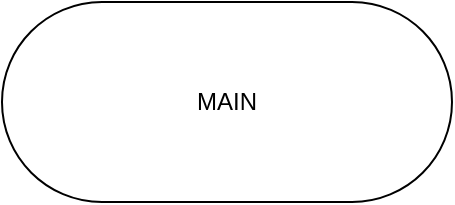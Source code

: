 <mxfile version="24.8.4">
  <diagram name="Page-1" id="Xmy_bfo--NzPwHFVNVoX">
    <mxGraphModel dx="1162" dy="773" grid="1" gridSize="10" guides="1" tooltips="1" connect="1" arrows="1" fold="1" page="1" pageScale="1" pageWidth="850" pageHeight="1100" math="0" shadow="0">
      <root>
        <mxCell id="0" />
        <mxCell id="1" parent="0" />
        <mxCell id="OESnaehbrKkbTBoyaZxh-1" value="MAIN" style="html=1;dashed=0;whiteSpace=wrap;shape=mxgraph.dfd.start" vertex="1" parent="1">
          <mxGeometry x="313" y="90" width="225" height="100" as="geometry" />
        </mxCell>
      </root>
    </mxGraphModel>
  </diagram>
</mxfile>
